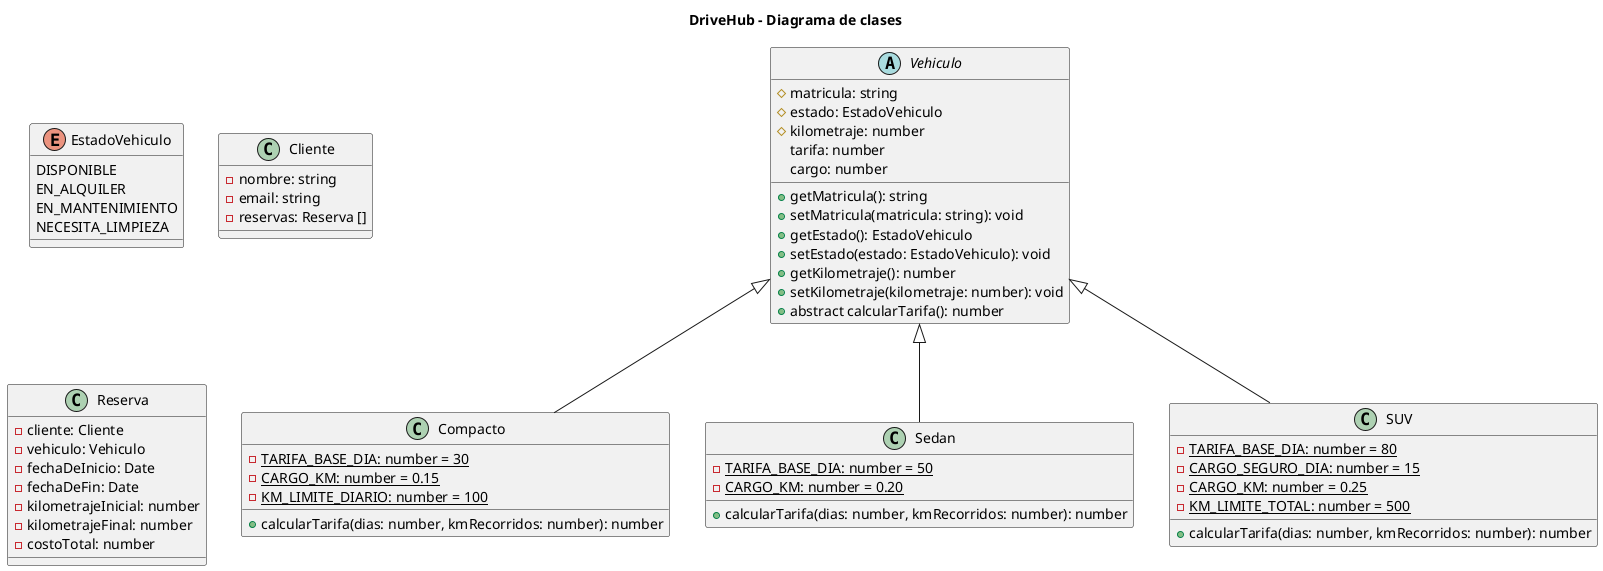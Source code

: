 @startuml

title DriveHub - Diagrama de clases

' Enumeracion de estado vehiculo
enum EstadoVehiculo {
    DISPONIBLE
    EN_ALQUILER
    EN_MANTENIMIENTO
    NECESITA_LIMPIEZA
}

abstract class Vehiculo {
    # matricula: string
    # estado: EstadoVehiculo
    # kilometraje: number
    tarifa: number
    cargo: number


    + getMatricula(): string
    + setMatricula(matricula: string): void
    + getEstado(): EstadoVehiculo
    + setEstado(estado: EstadoVehiculo): void
    + getKilometraje(): number
    + setKilometraje(kilometraje: number): void
    + abstract calcularTarifa(): number

    
}

class Compacto {
    - {static} TARIFA_BASE_DIA: number = 30
    - {static} CARGO_KM: number = 0.15
    - {static} KM_LIMITE_DIARIO: number = 100 

    + calcularTarifa(dias: number, kmRecorridos: number): number



             

}

class Sedan {
    - {static} TARIFA_BASE_DIA: number = 50
    - {static} CARGO_KM: number = 0.20

    + calcularTarifa(dias: number, kmRecorridos: number): number

}


class SUV {
    - {static} TARIFA_BASE_DIA: number = 80
    - {static} CARGO_SEGURO_DIA: number = 15
    - {static} CARGO_KM: number = 0.25
    - {static} KM_LIMITE_TOTAL: number = 500

    + calcularTarifa(dias: number, kmRecorridos: number): number


}


class Cliente {
    - nombre: string
    - email: string
    - reservas: Reserva []


}

class Reserva {
    - cliente: Cliente
    - vehiculo: Vehiculo
    - fechaDeInicio: Date
    - fechaDeFin: Date
    - kilometrajeInicial: number
    - kilometrajeFinal: number
    - costoTotal: number

    
}



' Relaciones de herencia
Vehiculo <|-- Compacto
Vehiculo <|-- Sedan
Vehiculo <|-- SUV






' Notas



@enduml